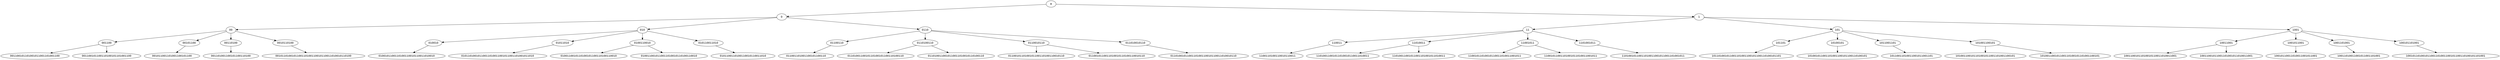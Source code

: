 digraph G {
node [fontname = "DejaVuSans"];
e -> 0;
e -> 1;
0 -> 00;
0 -> 010;
0 -> 0110;
00 -> 001100;
00 -> 00101100;
00 -> 00110100;
00 -> 0010110100;
001100 -> 001100101101001011001101001100;
001100 -> 001100101100110100101101001100;
00101100 -> 001011001101001100101100;
00110100 -> 001101001100101100110100;
0010110100 -> 0010110100101100110100110010110011010010110100;
010 -> 010010;
010 -> 01011010;
010 -> 0100110010;
010 -> 010110011010;
010010 -> 0100101100110100110010110011010010;
01011010 -> 01011010010110011010011001011001101001011010;
0100110010 -> 0100110010110100101100110100110010;
0100110010 -> 0100110010110011010010110100110010;
010110011010 -> 0101100110100110010110011010;
0110 -> 01100110;
0110 -> 0110100110;
0110 -> 0110010110;
0110 -> 011010010110;
01100110 -> 011001101001100101100110;
0110100110 -> 0110100110010110100101100110100110;
0110100110 -> 0110100110010110011010010110100110;
0110010110 -> 0110010110100101100110100110010110;
0110010110 -> 0110010110011010010110100110010110;
011010010110 -> 0110100101100110100110010110011010010110;
1 -> 11;
1 -> 101;
1 -> 1001;
11 -> 110011;
11 -> 11010011;
11 -> 11001011;
11 -> 1101001011;
110011 -> 1100110100110010110011;
11010011 -> 11010011001011010010110011010011;
11010011 -> 11010011001011001101001011010011;
11001011 -> 11001011010010110011010011001011;
11001011 -> 11001011001101001011010011001011;
1101001011 -> 11010010110011010011001011001101001011;
101 -> 101101;
101 -> 10100101;
101 -> 1011001101;
101 -> 101001100101;
101101 -> 101101001011001101001100101100110100101101;
10100101 -> 101001011001101001100101100110100101;
1011001101 -> 10110011010011001011001101;
101001100101 -> 101001100101101001011001101001100101;
101001100101 -> 101001100101100110100101101001100101;
1001 -> 10011001;
1001 -> 1001011001;
1001 -> 1001101001;
1001 -> 100101101001;
10011001 -> 10011001011010010110011010011001;
10011001 -> 10011001011001101001011010011001;
1001011001 -> 10010110011010011001011001;
1001101001 -> 10011010011001011001101001;
100101101001 -> 100101101001011001101001100101100110100101101001;
}
